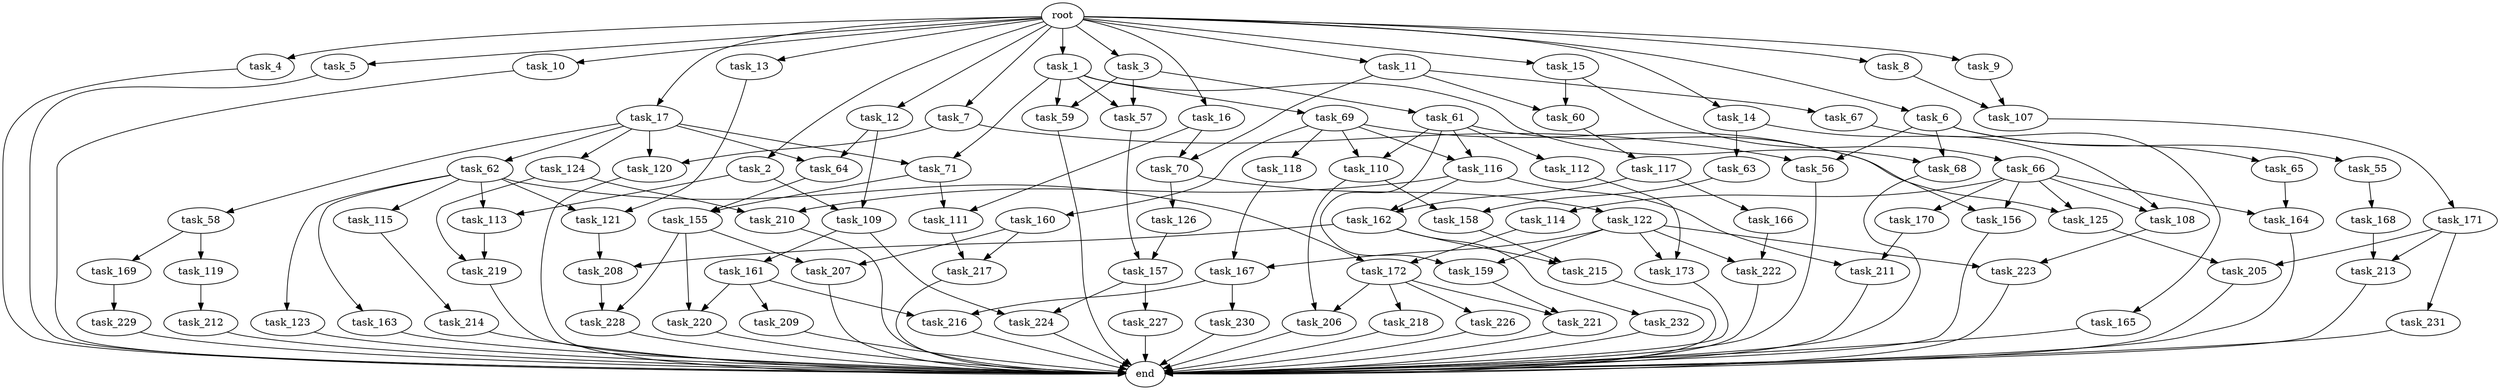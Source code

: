 digraph G {
  root [size="0.000000"];
  task_1 [size="1.024000"];
  task_2 [size="1.024000"];
  task_3 [size="1.024000"];
  task_4 [size="1.024000"];
  task_5 [size="1.024000"];
  task_6 [size="1.024000"];
  task_7 [size="1.024000"];
  task_8 [size="1.024000"];
  task_9 [size="1.024000"];
  task_10 [size="1.024000"];
  task_11 [size="1.024000"];
  task_12 [size="1.024000"];
  task_13 [size="1.024000"];
  task_14 [size="1.024000"];
  task_15 [size="1.024000"];
  task_16 [size="1.024000"];
  task_17 [size="1.024000"];
  task_55 [size="549755813.888000"];
  task_56 [size="764504178.688000"];
  task_57 [size="1391569403.904000"];
  task_58 [size="549755813.888000"];
  task_59 [size="1391569403.904000"];
  task_60 [size="764504178.688000"];
  task_61 [size="695784701.952000"];
  task_62 [size="549755813.888000"];
  task_63 [size="77309411.328000"];
  task_64 [size="627065225.216000"];
  task_65 [size="549755813.888000"];
  task_66 [size="214748364.800000"];
  task_67 [size="549755813.888000"];
  task_68 [size="1245540515.840000"];
  task_69 [size="695784701.952000"];
  task_70 [size="858993459.200000"];
  task_71 [size="1245540515.840000"];
  task_107 [size="893353197.568000"];
  task_108 [size="936302870.528000"];
  task_109 [size="111669149.696000"];
  task_110 [size="249108103.168000"];
  task_111 [size="1168231104.512000"];
  task_112 [size="34359738.368000"];
  task_113 [size="111669149.696000"];
  task_114 [size="858993459.200000"];
  task_115 [size="77309411.328000"];
  task_116 [size="249108103.168000"];
  task_117 [size="214748364.800000"];
  task_118 [size="214748364.800000"];
  task_119 [size="77309411.328000"];
  task_120 [size="764504178.688000"];
  task_121 [size="111669149.696000"];
  task_122 [size="420906795.008000"];
  task_123 [size="77309411.328000"];
  task_124 [size="549755813.888000"];
  task_125 [size="1073741824.000000"];
  task_126 [size="420906795.008000"];
  task_155 [size="1554778161.152000"];
  task_156 [size="893353197.568000"];
  task_157 [size="730144440.320000"];
  task_158 [size="687194767.360000"];
  task_159 [size="455266533.376000"];
  task_160 [size="214748364.800000"];
  task_161 [size="420906795.008000"];
  task_162 [size="893353197.568000"];
  task_163 [size="77309411.328000"];
  task_164 [size="1554778161.152000"];
  task_165 [size="77309411.328000"];
  task_166 [size="34359738.368000"];
  task_167 [size="498216206.336000"];
  task_168 [size="309237645.312000"];
  task_169 [size="77309411.328000"];
  task_170 [size="858993459.200000"];
  task_171 [size="858993459.200000"];
  task_172 [size="386547056.640000"];
  task_173 [size="498216206.336000"];
  task_205 [size="893353197.568000"];
  task_206 [size="764504178.688000"];
  task_207 [size="1391569403.904000"];
  task_208 [size="1073741824.000000"];
  task_209 [size="77309411.328000"];
  task_210 [size="1554778161.152000"];
  task_211 [size="1408749273.088000"];
  task_212 [size="309237645.312000"];
  task_213 [size="1279900254.208000"];
  task_214 [size="858993459.200000"];
  task_215 [size="764504178.688000"];
  task_216 [size="154618822.656000"];
  task_217 [size="1245540515.840000"];
  task_218 [size="214748364.800000"];
  task_219 [size="773094113.280000"];
  task_220 [size="773094113.280000"];
  task_221 [size="635655159.808000"];
  task_222 [size="498216206.336000"];
  task_223 [size="455266533.376000"];
  task_224 [size="730144440.320000"];
  task_226 [size="214748364.800000"];
  task_227 [size="309237645.312000"];
  task_228 [size="910533066.752000"];
  task_229 [size="549755813.888000"];
  task_230 [size="77309411.328000"];
  task_231 [size="858993459.200000"];
  task_232 [size="214748364.800000"];
  end [size="0.000000"];

  root -> task_1 [size="1.000000"];
  root -> task_2 [size="1.000000"];
  root -> task_3 [size="1.000000"];
  root -> task_4 [size="1.000000"];
  root -> task_5 [size="1.000000"];
  root -> task_6 [size="1.000000"];
  root -> task_7 [size="1.000000"];
  root -> task_8 [size="1.000000"];
  root -> task_9 [size="1.000000"];
  root -> task_10 [size="1.000000"];
  root -> task_11 [size="1.000000"];
  root -> task_12 [size="1.000000"];
  root -> task_13 [size="1.000000"];
  root -> task_14 [size="1.000000"];
  root -> task_15 [size="1.000000"];
  root -> task_16 [size="1.000000"];
  root -> task_17 [size="1.000000"];
  task_1 -> task_57 [size="679477248.000000"];
  task_1 -> task_59 [size="679477248.000000"];
  task_1 -> task_68 [size="679477248.000000"];
  task_1 -> task_69 [size="679477248.000000"];
  task_1 -> task_71 [size="679477248.000000"];
  task_2 -> task_109 [size="33554432.000000"];
  task_2 -> task_113 [size="33554432.000000"];
  task_3 -> task_57 [size="679477248.000000"];
  task_3 -> task_59 [size="679477248.000000"];
  task_3 -> task_61 [size="679477248.000000"];
  task_4 -> end [size="1.000000"];
  task_5 -> end [size="1.000000"];
  task_6 -> task_55 [size="536870912.000000"];
  task_6 -> task_56 [size="536870912.000000"];
  task_6 -> task_65 [size="536870912.000000"];
  task_6 -> task_68 [size="536870912.000000"];
  task_7 -> task_56 [size="209715200.000000"];
  task_7 -> task_120 [size="209715200.000000"];
  task_8 -> task_107 [size="838860800.000000"];
  task_9 -> task_107 [size="33554432.000000"];
  task_10 -> end [size="1.000000"];
  task_11 -> task_60 [size="536870912.000000"];
  task_11 -> task_67 [size="536870912.000000"];
  task_11 -> task_70 [size="536870912.000000"];
  task_12 -> task_64 [size="75497472.000000"];
  task_12 -> task_109 [size="75497472.000000"];
  task_13 -> task_121 [size="33554432.000000"];
  task_14 -> task_63 [size="75497472.000000"];
  task_14 -> task_108 [size="75497472.000000"];
  task_15 -> task_60 [size="209715200.000000"];
  task_15 -> task_66 [size="209715200.000000"];
  task_16 -> task_70 [size="301989888.000000"];
  task_16 -> task_111 [size="301989888.000000"];
  task_17 -> task_58 [size="536870912.000000"];
  task_17 -> task_62 [size="536870912.000000"];
  task_17 -> task_64 [size="536870912.000000"];
  task_17 -> task_71 [size="536870912.000000"];
  task_17 -> task_120 [size="536870912.000000"];
  task_17 -> task_124 [size="536870912.000000"];
  task_55 -> task_168 [size="301989888.000000"];
  task_56 -> end [size="1.000000"];
  task_57 -> task_157 [size="33554432.000000"];
  task_58 -> task_119 [size="75497472.000000"];
  task_58 -> task_169 [size="75497472.000000"];
  task_59 -> end [size="1.000000"];
  task_60 -> task_117 [size="209715200.000000"];
  task_61 -> task_110 [size="33554432.000000"];
  task_61 -> task_112 [size="33554432.000000"];
  task_61 -> task_116 [size="33554432.000000"];
  task_61 -> task_156 [size="33554432.000000"];
  task_61 -> task_159 [size="33554432.000000"];
  task_62 -> task_113 [size="75497472.000000"];
  task_62 -> task_115 [size="75497472.000000"];
  task_62 -> task_121 [size="75497472.000000"];
  task_62 -> task_123 [size="75497472.000000"];
  task_62 -> task_163 [size="75497472.000000"];
  task_62 -> task_172 [size="75497472.000000"];
  task_63 -> task_158 [size="134217728.000000"];
  task_64 -> task_155 [size="679477248.000000"];
  task_65 -> task_164 [size="679477248.000000"];
  task_66 -> task_108 [size="838860800.000000"];
  task_66 -> task_114 [size="838860800.000000"];
  task_66 -> task_125 [size="838860800.000000"];
  task_66 -> task_156 [size="838860800.000000"];
  task_66 -> task_164 [size="838860800.000000"];
  task_66 -> task_170 [size="838860800.000000"];
  task_67 -> task_165 [size="75497472.000000"];
  task_68 -> end [size="1.000000"];
  task_69 -> task_110 [size="209715200.000000"];
  task_69 -> task_116 [size="209715200.000000"];
  task_69 -> task_118 [size="209715200.000000"];
  task_69 -> task_125 [size="209715200.000000"];
  task_69 -> task_160 [size="209715200.000000"];
  task_70 -> task_122 [size="411041792.000000"];
  task_70 -> task_126 [size="411041792.000000"];
  task_71 -> task_111 [size="838860800.000000"];
  task_71 -> task_155 [size="838860800.000000"];
  task_107 -> task_171 [size="838860800.000000"];
  task_108 -> task_223 [size="33554432.000000"];
  task_109 -> task_161 [size="411041792.000000"];
  task_109 -> task_224 [size="411041792.000000"];
  task_110 -> task_158 [size="536870912.000000"];
  task_110 -> task_206 [size="536870912.000000"];
  task_111 -> task_217 [size="536870912.000000"];
  task_112 -> task_173 [size="75497472.000000"];
  task_113 -> task_219 [size="75497472.000000"];
  task_114 -> task_172 [size="301989888.000000"];
  task_115 -> task_214 [size="838860800.000000"];
  task_116 -> task_162 [size="838860800.000000"];
  task_116 -> task_210 [size="838860800.000000"];
  task_116 -> task_211 [size="838860800.000000"];
  task_117 -> task_162 [size="33554432.000000"];
  task_117 -> task_166 [size="33554432.000000"];
  task_118 -> task_167 [size="75497472.000000"];
  task_119 -> task_212 [size="301989888.000000"];
  task_120 -> end [size="1.000000"];
  task_121 -> task_208 [size="838860800.000000"];
  task_122 -> task_159 [size="411041792.000000"];
  task_122 -> task_167 [size="411041792.000000"];
  task_122 -> task_173 [size="411041792.000000"];
  task_122 -> task_222 [size="411041792.000000"];
  task_122 -> task_223 [size="411041792.000000"];
  task_123 -> end [size="1.000000"];
  task_124 -> task_210 [size="679477248.000000"];
  task_124 -> task_219 [size="679477248.000000"];
  task_125 -> task_205 [size="33554432.000000"];
  task_126 -> task_157 [size="679477248.000000"];
  task_155 -> task_207 [size="679477248.000000"];
  task_155 -> task_220 [size="679477248.000000"];
  task_155 -> task_228 [size="679477248.000000"];
  task_156 -> end [size="1.000000"];
  task_157 -> task_224 [size="301989888.000000"];
  task_157 -> task_227 [size="301989888.000000"];
  task_158 -> task_215 [size="536870912.000000"];
  task_159 -> task_221 [size="411041792.000000"];
  task_160 -> task_207 [size="679477248.000000"];
  task_160 -> task_217 [size="679477248.000000"];
  task_161 -> task_209 [size="75497472.000000"];
  task_161 -> task_216 [size="75497472.000000"];
  task_161 -> task_220 [size="75497472.000000"];
  task_162 -> task_208 [size="209715200.000000"];
  task_162 -> task_215 [size="209715200.000000"];
  task_162 -> task_232 [size="209715200.000000"];
  task_163 -> end [size="1.000000"];
  task_164 -> end [size="1.000000"];
  task_165 -> end [size="1.000000"];
  task_166 -> task_222 [size="75497472.000000"];
  task_167 -> task_216 [size="75497472.000000"];
  task_167 -> task_230 [size="75497472.000000"];
  task_168 -> task_213 [size="411041792.000000"];
  task_169 -> task_229 [size="536870912.000000"];
  task_170 -> task_211 [size="536870912.000000"];
  task_171 -> task_205 [size="838860800.000000"];
  task_171 -> task_213 [size="838860800.000000"];
  task_171 -> task_231 [size="838860800.000000"];
  task_172 -> task_206 [size="209715200.000000"];
  task_172 -> task_218 [size="209715200.000000"];
  task_172 -> task_221 [size="209715200.000000"];
  task_172 -> task_226 [size="209715200.000000"];
  task_173 -> end [size="1.000000"];
  task_205 -> end [size="1.000000"];
  task_206 -> end [size="1.000000"];
  task_207 -> end [size="1.000000"];
  task_208 -> task_228 [size="209715200.000000"];
  task_209 -> end [size="1.000000"];
  task_210 -> end [size="1.000000"];
  task_211 -> end [size="1.000000"];
  task_212 -> end [size="1.000000"];
  task_213 -> end [size="1.000000"];
  task_214 -> end [size="1.000000"];
  task_215 -> end [size="1.000000"];
  task_216 -> end [size="1.000000"];
  task_217 -> end [size="1.000000"];
  task_218 -> end [size="1.000000"];
  task_219 -> end [size="1.000000"];
  task_220 -> end [size="1.000000"];
  task_221 -> end [size="1.000000"];
  task_222 -> end [size="1.000000"];
  task_223 -> end [size="1.000000"];
  task_224 -> end [size="1.000000"];
  task_226 -> end [size="1.000000"];
  task_227 -> end [size="1.000000"];
  task_228 -> end [size="1.000000"];
  task_229 -> end [size="1.000000"];
  task_230 -> end [size="1.000000"];
  task_231 -> end [size="1.000000"];
  task_232 -> end [size="1.000000"];
}
